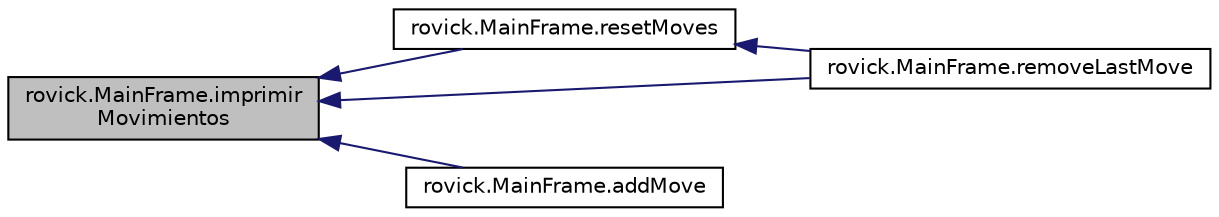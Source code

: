digraph "rovick.MainFrame.imprimirMovimientos"
{
  edge [fontname="Helvetica",fontsize="10",labelfontname="Helvetica",labelfontsize="10"];
  node [fontname="Helvetica",fontsize="10",shape=record];
  rankdir="LR";
  Node15 [label="rovick.MainFrame.imprimir\lMovimientos",height=0.2,width=0.4,color="black", fillcolor="grey75", style="filled", fontcolor="black"];
  Node15 -> Node16 [dir="back",color="midnightblue",fontsize="10",style="solid",fontname="Helvetica"];
  Node16 [label="rovick.MainFrame.resetMoves",height=0.2,width=0.4,color="black", fillcolor="white", style="filled",URL="$classrovick_1_1_main_frame.html#a5c0bd377260e617abd7b98081ccd538d"];
  Node16 -> Node17 [dir="back",color="midnightblue",fontsize="10",style="solid",fontname="Helvetica"];
  Node17 [label="rovick.MainFrame.removeLastMove",height=0.2,width=0.4,color="black", fillcolor="white", style="filled",URL="$classrovick_1_1_main_frame.html#a27c198265fb7a3f149b95aaac12bf9f0"];
  Node15 -> Node18 [dir="back",color="midnightblue",fontsize="10",style="solid",fontname="Helvetica"];
  Node18 [label="rovick.MainFrame.addMove",height=0.2,width=0.4,color="black", fillcolor="white", style="filled",URL="$classrovick_1_1_main_frame.html#a49c8ae6bbd67d575b5b9c8ee575a82ff"];
  Node15 -> Node17 [dir="back",color="midnightblue",fontsize="10",style="solid",fontname="Helvetica"];
}
